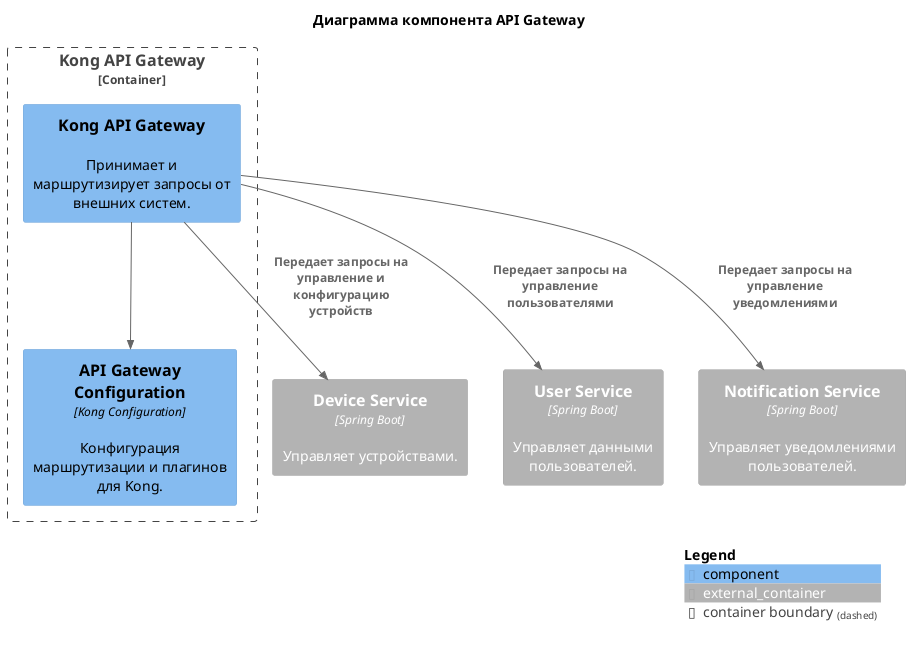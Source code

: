 @startuml
!include <C4/C4_Component>

title Диаграмма компонента API Gateway

Container_Boundary(apiGatewayContainer, "Kong API Gateway") {

    Component(apiGatewayController, "Kong API Gateway", "", "Принимает и маршрутизирует запросы от внешних систем.")
    Component(apiGatewayConfig, "API Gateway Configuration", "Kong Configuration", "Конфигурация маршрутизации и плагинов для Kong.")

    Rel(apiGatewayController, apiGatewayConfig, "")
}

Container_Ext(deviceService, "Device Service", "Spring Boot", "Управляет устройствами.")
Container_Ext(userService, "User Service", "Spring Boot", "Управляет данными пользователей.")
Container_Ext(notificationService, "Notification Service", "Spring Boot", "Управляет уведомлениями пользователей.")

Rel(apiGatewayController, deviceService, "Передает запросы на управление и конфигурацию устройств")
Rel(apiGatewayController, userService, "Передает запросы на управление пользователями")
Rel(apiGatewayController, notificationService, "Передает запросы на управление уведомлениями")

SHOW_LEGEND()
@enduml
